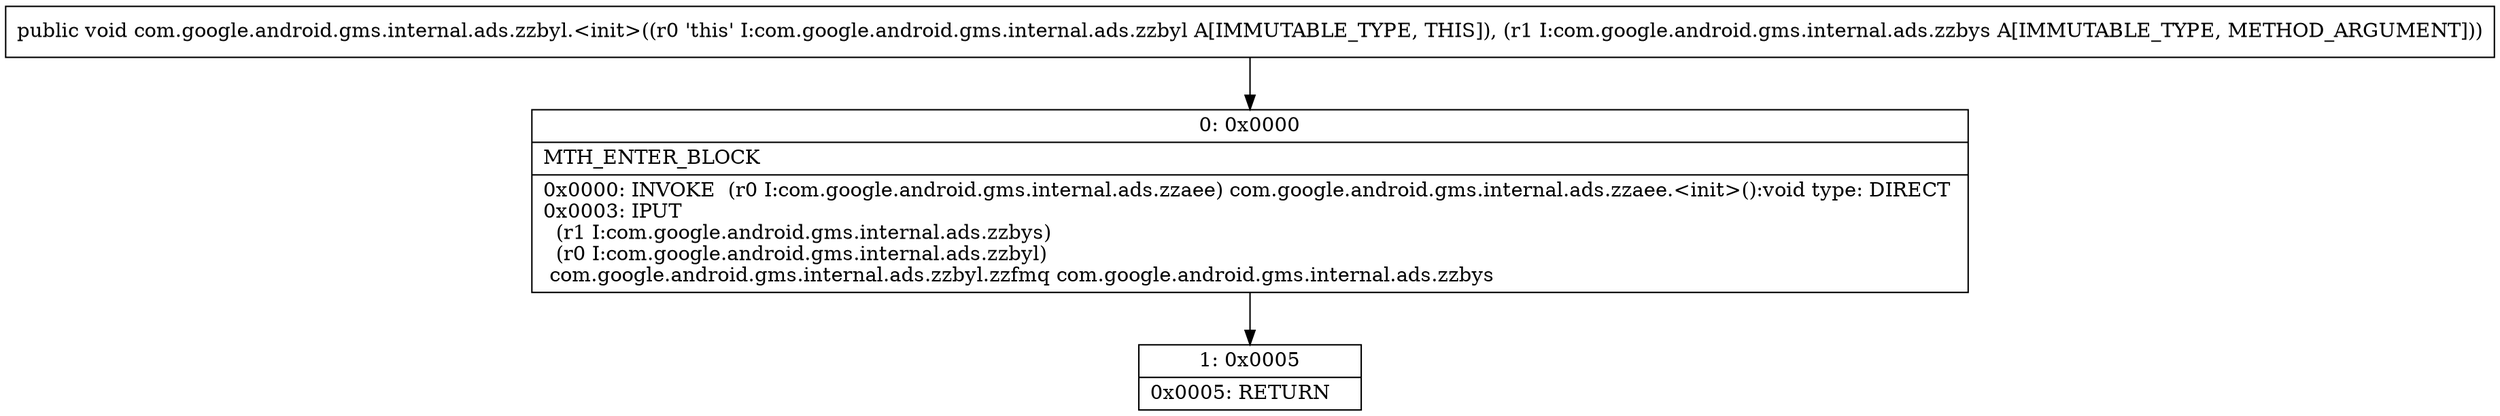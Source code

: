 digraph "CFG forcom.google.android.gms.internal.ads.zzbyl.\<init\>(Lcom\/google\/android\/gms\/internal\/ads\/zzbys;)V" {
Node_0 [shape=record,label="{0\:\ 0x0000|MTH_ENTER_BLOCK\l|0x0000: INVOKE  (r0 I:com.google.android.gms.internal.ads.zzaee) com.google.android.gms.internal.ads.zzaee.\<init\>():void type: DIRECT \l0x0003: IPUT  \l  (r1 I:com.google.android.gms.internal.ads.zzbys)\l  (r0 I:com.google.android.gms.internal.ads.zzbyl)\l com.google.android.gms.internal.ads.zzbyl.zzfmq com.google.android.gms.internal.ads.zzbys \l}"];
Node_1 [shape=record,label="{1\:\ 0x0005|0x0005: RETURN   \l}"];
MethodNode[shape=record,label="{public void com.google.android.gms.internal.ads.zzbyl.\<init\>((r0 'this' I:com.google.android.gms.internal.ads.zzbyl A[IMMUTABLE_TYPE, THIS]), (r1 I:com.google.android.gms.internal.ads.zzbys A[IMMUTABLE_TYPE, METHOD_ARGUMENT])) }"];
MethodNode -> Node_0;
Node_0 -> Node_1;
}

